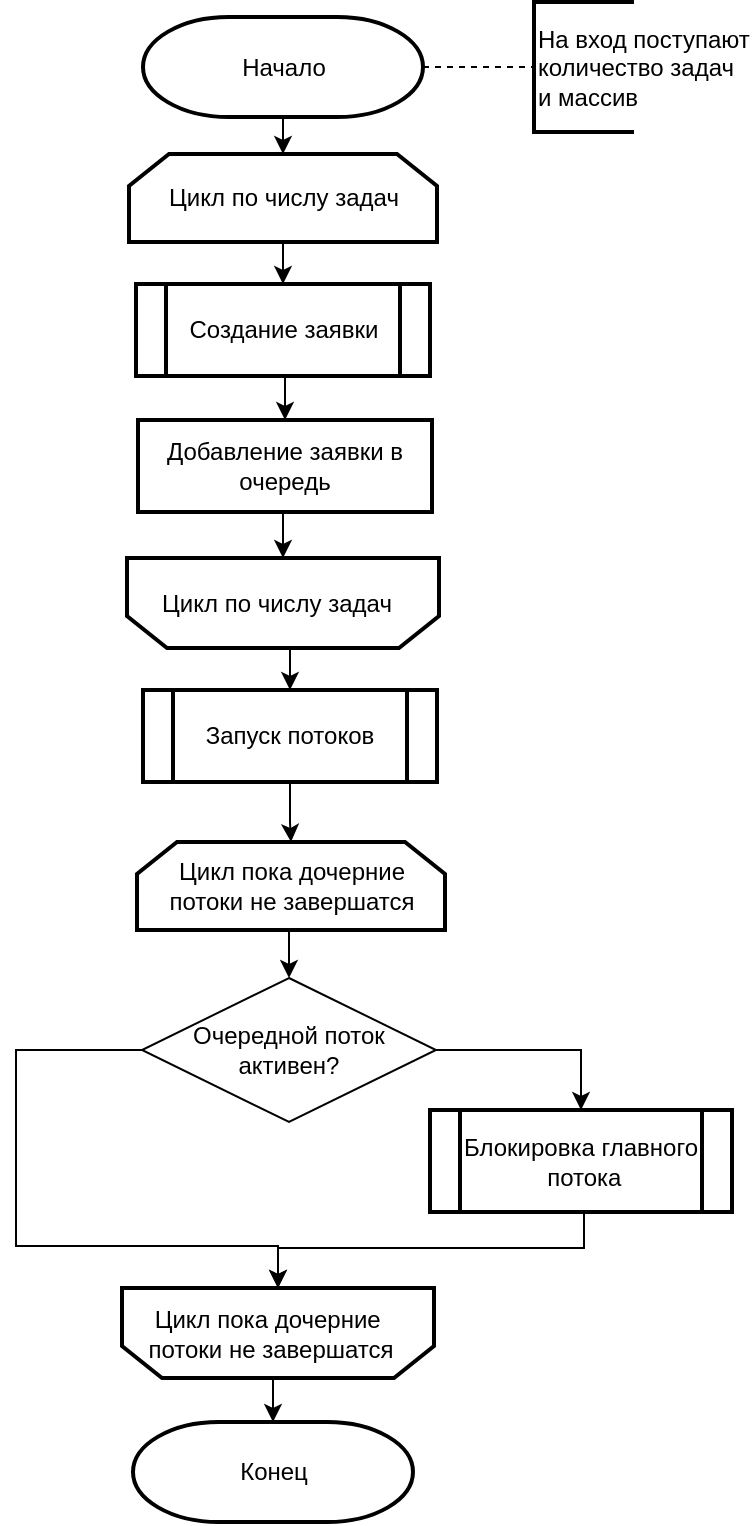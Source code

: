 <mxfile version="13.9.9" type="device" pages="3"><diagram id="C5RBs43oDa-KdzZeNtuy" name="главная"><mxGraphModel dx="425" dy="853" grid="0" gridSize="10" guides="1" tooltips="1" connect="1" arrows="1" fold="1" page="1" pageScale="1" pageWidth="827" pageHeight="1169" math="0" shadow="0"><root><mxCell id="WIyWlLk6GJQsqaUBKTNV-0"/><mxCell id="WIyWlLk6GJQsqaUBKTNV-1" parent="WIyWlLk6GJQsqaUBKTNV-0"/><mxCell id="YHtHfb07wIjklsEofm1g-16" style="edgeStyle=orthogonalEdgeStyle;rounded=0;orthogonalLoop=1;jettySize=auto;html=1;exitX=1;exitY=0.5;exitDx=0;exitDy=0;exitPerimeter=0;entryX=0;entryY=0.5;entryDx=0;entryDy=0;entryPerimeter=0;dashed=1;endArrow=none;endFill=0;" edge="1" parent="WIyWlLk6GJQsqaUBKTNV-1" source="cw5GKaNrx1taj8MvquGk-0" target="YHtHfb07wIjklsEofm1g-14"><mxGeometry relative="1" as="geometry"/></mxCell><mxCell id="YHtHfb07wIjklsEofm1g-20" style="edgeStyle=orthogonalEdgeStyle;rounded=0;orthogonalLoop=1;jettySize=auto;html=1;exitX=0.5;exitY=1;exitDx=0;exitDy=0;exitPerimeter=0;entryX=0.5;entryY=0;entryDx=0;entryDy=0;endArrow=classic;endFill=1;" edge="1" parent="WIyWlLk6GJQsqaUBKTNV-1" source="cw5GKaNrx1taj8MvquGk-0" target="YHtHfb07wIjklsEofm1g-10"><mxGeometry relative="1" as="geometry"/></mxCell><mxCell id="cw5GKaNrx1taj8MvquGk-0" value="Начало" style="strokeWidth=2;html=1;shape=mxgraph.flowchart.terminator;whiteSpace=wrap;" parent="WIyWlLk6GJQsqaUBKTNV-1" vertex="1"><mxGeometry x="109.5" y="43.5" width="140" height="50" as="geometry"/></mxCell><mxCell id="cw5GKaNrx1taj8MvquGk-16" value="Конец" style="strokeWidth=2;html=1;shape=mxgraph.flowchart.terminator;whiteSpace=wrap;" parent="WIyWlLk6GJQsqaUBKTNV-1" vertex="1"><mxGeometry x="104.5" y="746" width="140" height="50" as="geometry"/></mxCell><mxCell id="YHtHfb07wIjklsEofm1g-3" style="edgeStyle=orthogonalEdgeStyle;rounded=0;orthogonalLoop=1;jettySize=auto;html=1;exitX=0.5;exitY=1;exitDx=0;exitDy=0;entryX=0.5;entryY=0;entryDx=0;entryDy=0;" edge="1" parent="WIyWlLk6GJQsqaUBKTNV-1" source="cBLV1YGN-73bmG3e_xK2-6" target="YHtHfb07wIjklsEofm1g-0"><mxGeometry relative="1" as="geometry"/></mxCell><mxCell id="cBLV1YGN-73bmG3e_xK2-6" value="Цикл пока дочерние потоки не завершатся" style="shape=loopLimit;whiteSpace=wrap;html=1;strokeWidth=2;" parent="WIyWlLk6GJQsqaUBKTNV-1" vertex="1"><mxGeometry x="106.5" y="456" width="154" height="44" as="geometry"/></mxCell><mxCell id="cBLV1YGN-73bmG3e_xK2-8" value="" style="group" parent="WIyWlLk6GJQsqaUBKTNV-1" vertex="1" connectable="0"><mxGeometry x="99" y="679" width="156" height="45" as="geometry"/></mxCell><mxCell id="cBLV1YGN-73bmG3e_xK2-9" value="" style="shape=loopLimit;whiteSpace=wrap;html=1;strokeWidth=2;rotation=-180;" parent="cBLV1YGN-73bmG3e_xK2-8" vertex="1"><mxGeometry width="156" height="45" as="geometry"/></mxCell><mxCell id="cBLV1YGN-73bmG3e_xK2-10" value="Цикл пока дочерние&amp;nbsp;&lt;br&gt;потоки не завершатся" style="text;html=1;align=center;verticalAlign=middle;resizable=0;points=[];autosize=1;" parent="cBLV1YGN-73bmG3e_xK2-8" vertex="1"><mxGeometry x="7.999" y="6.5" width="133" height="32" as="geometry"/></mxCell><mxCell id="cBLV1YGN-73bmG3e_xK2-29" style="edgeStyle=orthogonalEdgeStyle;rounded=0;orthogonalLoop=1;jettySize=auto;html=1;exitX=0.5;exitY=0;exitDx=0;exitDy=0;entryX=0.5;entryY=0;entryDx=0;entryDy=0;entryPerimeter=0;" parent="WIyWlLk6GJQsqaUBKTNV-1" source="cBLV1YGN-73bmG3e_xK2-9" target="cw5GKaNrx1taj8MvquGk-16" edge="1"><mxGeometry relative="1" as="geometry"/></mxCell><mxCell id="YHtHfb07wIjklsEofm1g-4" style="edgeStyle=orthogonalEdgeStyle;rounded=0;orthogonalLoop=1;jettySize=auto;html=1;exitX=1;exitY=0.5;exitDx=0;exitDy=0;" edge="1" parent="WIyWlLk6GJQsqaUBKTNV-1" source="YHtHfb07wIjklsEofm1g-0" target="YHtHfb07wIjklsEofm1g-2"><mxGeometry relative="1" as="geometry"/></mxCell><mxCell id="YHtHfb07wIjklsEofm1g-5" style="edgeStyle=orthogonalEdgeStyle;rounded=0;orthogonalLoop=1;jettySize=auto;html=1;exitX=0;exitY=0.5;exitDx=0;exitDy=0;entryX=0.5;entryY=1;entryDx=0;entryDy=0;" edge="1" parent="WIyWlLk6GJQsqaUBKTNV-1" source="YHtHfb07wIjklsEofm1g-0" target="cBLV1YGN-73bmG3e_xK2-9"><mxGeometry relative="1" as="geometry"><Array as="points"><mxPoint x="46" y="560"/><mxPoint x="46" y="658"/><mxPoint x="177" y="658"/></Array></mxGeometry></mxCell><mxCell id="YHtHfb07wIjklsEofm1g-0" value="Очередной поток &lt;br&gt;активен?" style="rhombus;whiteSpace=wrap;html=1;" vertex="1" parent="WIyWlLk6GJQsqaUBKTNV-1"><mxGeometry x="109" y="524" width="147" height="72" as="geometry"/></mxCell><mxCell id="YHtHfb07wIjklsEofm1g-8" style="edgeStyle=orthogonalEdgeStyle;rounded=0;orthogonalLoop=1;jettySize=auto;html=1;exitX=0.5;exitY=1;exitDx=0;exitDy=0;entryX=0.5;entryY=1;entryDx=0;entryDy=0;" edge="1" parent="WIyWlLk6GJQsqaUBKTNV-1" source="YHtHfb07wIjklsEofm1g-2" target="cBLV1YGN-73bmG3e_xK2-9"><mxGeometry relative="1" as="geometry"><Array as="points"><mxPoint x="330" y="659"/><mxPoint x="177" y="659"/></Array></mxGeometry></mxCell><mxCell id="YHtHfb07wIjklsEofm1g-2" value="&lt;span&gt;Блокировка главного&lt;/span&gt;&lt;br&gt;&lt;span&gt;&amp;nbsp;потока&lt;/span&gt;" style="shape=process;whiteSpace=wrap;html=1;backgroundOutline=1;strokeWidth=2;" vertex="1" parent="WIyWlLk6GJQsqaUBKTNV-1"><mxGeometry x="253" y="590" width="151" height="51" as="geometry"/></mxCell><mxCell id="YHtHfb07wIjklsEofm1g-21" style="edgeStyle=orthogonalEdgeStyle;rounded=0;orthogonalLoop=1;jettySize=auto;html=1;exitX=0.5;exitY=1;exitDx=0;exitDy=0;entryX=0.5;entryY=0;entryDx=0;entryDy=0;endArrow=classic;endFill=1;" edge="1" parent="WIyWlLk6GJQsqaUBKTNV-1" source="YHtHfb07wIjklsEofm1g-10" target="YHtHfb07wIjklsEofm1g-17"><mxGeometry relative="1" as="geometry"/></mxCell><mxCell id="YHtHfb07wIjklsEofm1g-10" value="Цикл по числу задач" style="shape=loopLimit;whiteSpace=wrap;html=1;strokeWidth=2;" vertex="1" parent="WIyWlLk6GJQsqaUBKTNV-1"><mxGeometry x="102.5" y="112" width="154" height="44" as="geometry"/></mxCell><mxCell id="YHtHfb07wIjklsEofm1g-11" value="" style="group" vertex="1" connectable="0" parent="WIyWlLk6GJQsqaUBKTNV-1"><mxGeometry x="101.5" y="314" width="156" height="45" as="geometry"/></mxCell><mxCell id="YHtHfb07wIjklsEofm1g-12" value="" style="shape=loopLimit;whiteSpace=wrap;html=1;strokeWidth=2;rotation=-180;" vertex="1" parent="YHtHfb07wIjklsEofm1g-11"><mxGeometry width="156" height="45" as="geometry"/></mxCell><mxCell id="YHtHfb07wIjklsEofm1g-13" value="Цикл по числу задач" style="text;html=1;align=center;verticalAlign=middle;resizable=0;points=[];autosize=1;" vertex="1" parent="YHtHfb07wIjklsEofm1g-11"><mxGeometry x="11.999" y="13.5" width="125" height="18" as="geometry"/></mxCell><mxCell id="YHtHfb07wIjklsEofm1g-14" value="На вход поступают &lt;br&gt;количество задач &lt;br&gt;и массив" style="strokeWidth=2;html=1;shape=mxgraph.flowchart.annotation_1;align=left;pointerEvents=1;" vertex="1" parent="WIyWlLk6GJQsqaUBKTNV-1"><mxGeometry x="305" y="36" width="50" height="65" as="geometry"/></mxCell><mxCell id="YHtHfb07wIjklsEofm1g-15" style="edgeStyle=orthogonalEdgeStyle;rounded=0;orthogonalLoop=1;jettySize=auto;html=1;exitX=0.5;exitY=1;exitDx=0;exitDy=0;exitPerimeter=0;" edge="1" parent="WIyWlLk6GJQsqaUBKTNV-1" source="YHtHfb07wIjklsEofm1g-14" target="YHtHfb07wIjklsEofm1g-14"><mxGeometry relative="1" as="geometry"/></mxCell><mxCell id="YHtHfb07wIjklsEofm1g-22" style="edgeStyle=orthogonalEdgeStyle;rounded=0;orthogonalLoop=1;jettySize=auto;html=1;exitX=0.5;exitY=1;exitDx=0;exitDy=0;entryX=0.5;entryY=0;entryDx=0;entryDy=0;endArrow=classic;endFill=1;" edge="1" parent="WIyWlLk6GJQsqaUBKTNV-1" source="YHtHfb07wIjklsEofm1g-17" target="YHtHfb07wIjklsEofm1g-18"><mxGeometry relative="1" as="geometry"/></mxCell><mxCell id="YHtHfb07wIjklsEofm1g-17" value="Создание заявки" style="shape=process;whiteSpace=wrap;html=1;backgroundOutline=1;strokeWidth=2;" vertex="1" parent="WIyWlLk6GJQsqaUBKTNV-1"><mxGeometry x="106" y="177" width="147" height="46" as="geometry"/></mxCell><mxCell id="YHtHfb07wIjklsEofm1g-23" style="edgeStyle=orthogonalEdgeStyle;rounded=0;orthogonalLoop=1;jettySize=auto;html=1;exitX=0.5;exitY=1;exitDx=0;exitDy=0;entryX=0.5;entryY=1;entryDx=0;entryDy=0;endArrow=classic;endFill=1;" edge="1" parent="WIyWlLk6GJQsqaUBKTNV-1" source="YHtHfb07wIjklsEofm1g-18" target="YHtHfb07wIjklsEofm1g-12"><mxGeometry relative="1" as="geometry"/></mxCell><mxCell id="YHtHfb07wIjklsEofm1g-18" value="Добавление заявки в очередь" style="rounded=0;whiteSpace=wrap;html=1;strokeWidth=2;" vertex="1" parent="WIyWlLk6GJQsqaUBKTNV-1"><mxGeometry x="107" y="245" width="147" height="46" as="geometry"/></mxCell><mxCell id="YHtHfb07wIjklsEofm1g-25" style="edgeStyle=orthogonalEdgeStyle;rounded=0;orthogonalLoop=1;jettySize=auto;html=1;entryX=0.5;entryY=0;entryDx=0;entryDy=0;endArrow=classic;endFill=1;" edge="1" parent="WIyWlLk6GJQsqaUBKTNV-1" source="YHtHfb07wIjklsEofm1g-19" target="cBLV1YGN-73bmG3e_xK2-6"><mxGeometry relative="1" as="geometry"/></mxCell><mxCell id="YHtHfb07wIjklsEofm1g-19" value="Запуск потоков" style="shape=process;whiteSpace=wrap;html=1;backgroundOutline=1;strokeWidth=2;" vertex="1" parent="WIyWlLk6GJQsqaUBKTNV-1"><mxGeometry x="109.5" y="380" width="147" height="46" as="geometry"/></mxCell><mxCell id="YHtHfb07wIjklsEofm1g-24" style="edgeStyle=orthogonalEdgeStyle;rounded=0;orthogonalLoop=1;jettySize=auto;html=1;exitX=0.5;exitY=0;exitDx=0;exitDy=0;entryX=0.5;entryY=0;entryDx=0;entryDy=0;endArrow=classic;endFill=1;" edge="1" parent="WIyWlLk6GJQsqaUBKTNV-1" source="YHtHfb07wIjklsEofm1g-12" target="YHtHfb07wIjklsEofm1g-19"><mxGeometry relative="1" as="geometry"/></mxCell></root></mxGraphModel></diagram><diagram id="-XPnGisuqiai0gz0AD8v" name="Конвейер"><mxGraphModel dx="1352" dy="862" grid="0" gridSize="10" guides="1" tooltips="1" connect="1" arrows="1" fold="1" page="1" pageScale="1" pageWidth="827" pageHeight="1169" math="0" shadow="0"><root><mxCell id="KK9tZ6se-D7scyQlYLX3-0"/><mxCell id="KK9tZ6se-D7scyQlYLX3-1" parent="KK9tZ6se-D7scyQlYLX3-0"/><mxCell id="pqe4cNDJARL06nZ0ae3T-12" style="edgeStyle=orthogonalEdgeStyle;rounded=0;orthogonalLoop=1;jettySize=auto;html=1;exitX=0.5;exitY=1;exitDx=0;exitDy=0;exitPerimeter=0;endArrow=classic;endFill=1;" edge="1" parent="KK9tZ6se-D7scyQlYLX3-1" source="CfFYLVzqZo8EmJOAkye2-0" target="ti-8rku2onQmdz8mY0AI-0"><mxGeometry relative="1" as="geometry"/></mxCell><mxCell id="CfFYLVzqZo8EmJOAkye2-0" value="Начало" style="strokeWidth=2;html=1;shape=mxgraph.flowchart.terminator;whiteSpace=wrap;" parent="KK9tZ6se-D7scyQlYLX3-1" vertex="1"><mxGeometry x="236" y="134" width="140" height="50" as="geometry"/></mxCell><mxCell id="CfFYLVzqZo8EmJOAkye2-38" style="edgeStyle=orthogonalEdgeStyle;rounded=0;orthogonalLoop=1;jettySize=auto;html=1;exitX=0.5;exitY=1;exitDx=0;exitDy=0;entryX=0.5;entryY=0;entryDx=0;entryDy=0;" parent="KK9tZ6se-D7scyQlYLX3-1" source="CfFYLVzqZo8EmJOAkye2-1" target="CfFYLVzqZo8EmJOAkye2-4" edge="1"><mxGeometry relative="1" as="geometry"/></mxCell><mxCell id="CfFYLVzqZo8EmJOAkye2-1" value="Заблокировать первую очередь" style="shape=process;whiteSpace=wrap;html=1;backgroundOutline=1;strokeWidth=2;" parent="KK9tZ6se-D7scyQlYLX3-1" vertex="1"><mxGeometry x="227" y="277" width="156" height="57" as="geometry"/></mxCell><mxCell id="CfFYLVzqZo8EmJOAkye2-2" value="Конец" style="strokeWidth=2;html=1;shape=mxgraph.flowchart.terminator;whiteSpace=wrap;" parent="KK9tZ6se-D7scyQlYLX3-1" vertex="1"><mxGeometry x="325" y="3286" width="140" height="50" as="geometry"/></mxCell><mxCell id="CfFYLVzqZo8EmJOAkye2-3" value="А" style="ellipse;whiteSpace=wrap;html=1;aspect=fixed;" parent="KK9tZ6se-D7scyQlYLX3-1" vertex="1"><mxGeometry x="282.5" y="678.5" width="49" height="49" as="geometry"/></mxCell><mxCell id="CfFYLVzqZo8EmJOAkye2-39" style="edgeStyle=orthogonalEdgeStyle;rounded=0;orthogonalLoop=1;jettySize=auto;html=1;exitX=0.5;exitY=1;exitDx=0;exitDy=0;entryX=0.5;entryY=0;entryDx=0;entryDy=0;" parent="KK9tZ6se-D7scyQlYLX3-1" source="CfFYLVzqZo8EmJOAkye2-4" target="CfFYLVzqZo8EmJOAkye2-5" edge="1"><mxGeometry relative="1" as="geometry"/></mxCell><mxCell id="CfFYLVzqZo8EmJOAkye2-4" value="Получить элемент из первой очереди" style="shape=process;whiteSpace=wrap;html=1;backgroundOutline=1;strokeWidth=2;" parent="KK9tZ6se-D7scyQlYLX3-1" vertex="1"><mxGeometry x="227" y="356.5" width="156" height="57" as="geometry"/></mxCell><mxCell id="CfFYLVzqZo8EmJOAkye2-40" style="edgeStyle=orthogonalEdgeStyle;rounded=0;orthogonalLoop=1;jettySize=auto;html=1;exitX=0.5;exitY=1;exitDx=0;exitDy=0;entryX=0.5;entryY=0;entryDx=0;entryDy=0;" parent="KK9tZ6se-D7scyQlYLX3-1" source="CfFYLVzqZo8EmJOAkye2-5" target="CfFYLVzqZo8EmJOAkye2-6" edge="1"><mxGeometry relative="1" as="geometry"/></mxCell><mxCell id="CfFYLVzqZo8EmJOAkye2-5" value="Разблокировать первую очередь" style="shape=process;whiteSpace=wrap;html=1;backgroundOutline=1;strokeWidth=2;" parent="KK9tZ6se-D7scyQlYLX3-1" vertex="1"><mxGeometry x="227" y="438.5" width="156" height="57" as="geometry"/></mxCell><mxCell id="CfFYLVzqZo8EmJOAkye2-41" style="edgeStyle=orthogonalEdgeStyle;rounded=0;orthogonalLoop=1;jettySize=auto;html=1;exitX=0.5;exitY=1;exitDx=0;exitDy=0;entryX=0.5;entryY=0;entryDx=0;entryDy=0;" parent="KK9tZ6se-D7scyQlYLX3-1" source="CfFYLVzqZo8EmJOAkye2-6" target="CfFYLVzqZo8EmJOAkye2-7" edge="1"><mxGeometry relative="1" as="geometry"/></mxCell><mxCell id="CfFYLVzqZo8EmJOAkye2-6" value="Заблокировать первый обработчик" style="shape=process;whiteSpace=wrap;html=1;backgroundOutline=1;strokeWidth=2;" parent="KK9tZ6se-D7scyQlYLX3-1" vertex="1"><mxGeometry x="227" y="518.5" width="156" height="57" as="geometry"/></mxCell><mxCell id="pqe4cNDJARL06nZ0ae3T-10" style="edgeStyle=orthogonalEdgeStyle;rounded=0;orthogonalLoop=1;jettySize=auto;html=1;exitX=0.5;exitY=1;exitDx=0;exitDy=0;entryX=0.5;entryY=0;entryDx=0;entryDy=0;endArrow=classic;endFill=1;" edge="1" parent="KK9tZ6se-D7scyQlYLX3-1" source="CfFYLVzqZo8EmJOAkye2-7" target="CfFYLVzqZo8EmJOAkye2-3"><mxGeometry relative="1" as="geometry"/></mxCell><mxCell id="CfFYLVzqZo8EmJOAkye2-7" value="Выполнить алгоритм первого обработчика&lt;br&gt;(найти среднее значение массива)" style="shape=process;whiteSpace=wrap;html=1;backgroundOutline=1;strokeWidth=2;" parent="KK9tZ6se-D7scyQlYLX3-1" vertex="1"><mxGeometry x="227" y="597.5" width="156" height="57" as="geometry"/></mxCell><mxCell id="pqe4cNDJARL06nZ0ae3T-14" style="edgeStyle=orthogonalEdgeStyle;rounded=0;orthogonalLoop=1;jettySize=auto;html=1;exitX=0.5;exitY=1;exitDx=0;exitDy=0;entryX=0.5;entryY=0;entryDx=0;entryDy=0;endArrow=classic;endFill=1;" edge="1" parent="KK9tZ6se-D7scyQlYLX3-1" source="CfFYLVzqZo8EmJOAkye2-8" target="CfFYLVzqZo8EmJOAkye2-10"><mxGeometry relative="1" as="geometry"/></mxCell><mxCell id="CfFYLVzqZo8EmJOAkye2-8" value="Разблокировать первый обработчик" style="shape=process;whiteSpace=wrap;html=1;backgroundOutline=1;strokeWidth=2;" parent="KK9tZ6se-D7scyQlYLX3-1" vertex="1"><mxGeometry x="435" y="213" width="156" height="57" as="geometry"/></mxCell><mxCell id="pqe4cNDJARL06nZ0ae3T-11" style="edgeStyle=orthogonalEdgeStyle;rounded=0;orthogonalLoop=1;jettySize=auto;html=1;exitX=0.5;exitY=1;exitDx=0;exitDy=0;entryX=0.5;entryY=0;entryDx=0;entryDy=0;endArrow=classic;endFill=1;" edge="1" parent="KK9tZ6se-D7scyQlYLX3-1" source="CfFYLVzqZo8EmJOAkye2-9" target="CfFYLVzqZo8EmJOAkye2-8"><mxGeometry relative="1" as="geometry"/></mxCell><mxCell id="CfFYLVzqZo8EmJOAkye2-9" value="А" style="ellipse;whiteSpace=wrap;html=1;aspect=fixed;" parent="KK9tZ6se-D7scyQlYLX3-1" vertex="1"><mxGeometry x="485" y="140" width="50" height="50" as="geometry"/></mxCell><mxCell id="CfFYLVzqZo8EmJOAkye2-45" style="edgeStyle=orthogonalEdgeStyle;rounded=0;orthogonalLoop=1;jettySize=auto;html=1;exitX=0.5;exitY=1;exitDx=0;exitDy=0;entryX=0.5;entryY=0;entryDx=0;entryDy=0;" parent="KK9tZ6se-D7scyQlYLX3-1" source="CfFYLVzqZo8EmJOAkye2-10" target="CfFYLVzqZo8EmJOAkye2-11" edge="1"><mxGeometry relative="1" as="geometry"/></mxCell><mxCell id="CfFYLVzqZo8EmJOAkye2-10" value="Заблокировать вторую очередь" style="shape=process;whiteSpace=wrap;html=1;backgroundOutline=1;strokeWidth=2;" parent="KK9tZ6se-D7scyQlYLX3-1" vertex="1"><mxGeometry x="434.5" y="306" width="156" height="57" as="geometry"/></mxCell><mxCell id="CfFYLVzqZo8EmJOAkye2-46" style="edgeStyle=orthogonalEdgeStyle;rounded=0;orthogonalLoop=1;jettySize=auto;html=1;exitX=0.5;exitY=1;exitDx=0;exitDy=0;entryX=0.5;entryY=0;entryDx=0;entryDy=0;" parent="KK9tZ6se-D7scyQlYLX3-1" source="CfFYLVzqZo8EmJOAkye2-11" target="CfFYLVzqZo8EmJOAkye2-12" edge="1"><mxGeometry relative="1" as="geometry"/></mxCell><mxCell id="CfFYLVzqZo8EmJOAkye2-11" value="Положить элемент во вторую очередь" style="shape=process;whiteSpace=wrap;html=1;backgroundOutline=1;strokeWidth=2;" parent="KK9tZ6se-D7scyQlYLX3-1" vertex="1"><mxGeometry x="434.5" y="388" width="156" height="57" as="geometry"/></mxCell><mxCell id="pqe4cNDJARL06nZ0ae3T-15" style="edgeStyle=orthogonalEdgeStyle;rounded=0;orthogonalLoop=1;jettySize=auto;html=1;exitX=0.5;exitY=1;exitDx=0;exitDy=0;entryX=0.5;entryY=1;entryDx=0;entryDy=0;endArrow=classic;endFill=1;" edge="1" parent="KK9tZ6se-D7scyQlYLX3-1" source="CfFYLVzqZo8EmJOAkye2-12" target="pqe4cNDJARL06nZ0ae3T-1"><mxGeometry relative="1" as="geometry"/></mxCell><mxCell id="CfFYLVzqZo8EmJOAkye2-12" value="Разблокировать вторую очередь" style="shape=process;whiteSpace=wrap;html=1;backgroundOutline=1;strokeWidth=2;" parent="KK9tZ6se-D7scyQlYLX3-1" vertex="1"><mxGeometry x="434.5" y="470" width="156" height="57" as="geometry"/></mxCell><mxCell id="2c0KoTQBZv7J-Qr7a71T-7" style="edgeStyle=orthogonalEdgeStyle;rounded=0;orthogonalLoop=1;jettySize=auto;html=1;exitX=0.5;exitY=1;exitDx=0;exitDy=0;entryX=0.5;entryY=0;entryDx=0;entryDy=0;endArrow=classic;endFill=1;" edge="1" parent="KK9tZ6se-D7scyQlYLX3-1" source="CfFYLVzqZo8EmJOAkye2-13" target="pqe4cNDJARL06nZ0ae3T-42"><mxGeometry relative="1" as="geometry"/></mxCell><mxCell id="CfFYLVzqZo8EmJOAkye2-13" value="Заблокировать второй обработчик" style="shape=process;whiteSpace=wrap;html=1;backgroundOutline=1;strokeWidth=2;" parent="KK9tZ6se-D7scyQlYLX3-1" vertex="1"><mxGeometry x="267" y="1732" width="156" height="57" as="geometry"/></mxCell><mxCell id="CfFYLVzqZo8EmJOAkye2-54" style="edgeStyle=orthogonalEdgeStyle;rounded=0;orthogonalLoop=1;jettySize=auto;html=1;exitX=0.5;exitY=1;exitDx=0;exitDy=0;entryX=0.5;entryY=0;entryDx=0;entryDy=0;" parent="KK9tZ6se-D7scyQlYLX3-1" source="CfFYLVzqZo8EmJOAkye2-16" target="CfFYLVzqZo8EmJOAkye2-20" edge="1"><mxGeometry relative="1" as="geometry"/></mxCell><mxCell id="CfFYLVzqZo8EmJOAkye2-16" value="Разблокировать второй обработчик" style="shape=process;whiteSpace=wrap;html=1;backgroundOutline=1;strokeWidth=2;" parent="KK9tZ6se-D7scyQlYLX3-1" vertex="1"><mxGeometry x="60" y="1621" width="156" height="57" as="geometry"/></mxCell><mxCell id="2c0KoTQBZv7J-Qr7a71T-2" style="edgeStyle=orthogonalEdgeStyle;rounded=0;orthogonalLoop=1;jettySize=auto;html=1;exitX=0.5;exitY=1;exitDx=0;exitDy=0;entryX=0.5;entryY=0;entryDx=0;entryDy=0;endArrow=classic;endFill=1;" edge="1" parent="KK9tZ6se-D7scyQlYLX3-1" source="CfFYLVzqZo8EmJOAkye2-17" target="2c0KoTQBZv7J-Qr7a71T-0"><mxGeometry relative="1" as="geometry"/></mxCell><mxCell id="CfFYLVzqZo8EmJOAkye2-17" value="Заблокировать вторую очередь" style="shape=process;whiteSpace=wrap;html=1;backgroundOutline=1;strokeWidth=2;" parent="KK9tZ6se-D7scyQlYLX3-1" vertex="1"><mxGeometry x="416" y="1403" width="156" height="57" as="geometry"/></mxCell><mxCell id="2c0KoTQBZv7J-Qr7a71T-5" style="edgeStyle=orthogonalEdgeStyle;rounded=0;orthogonalLoop=1;jettySize=auto;html=1;exitX=0.5;exitY=1;exitDx=0;exitDy=0;entryX=0.5;entryY=0;entryDx=0;entryDy=0;endArrow=classic;endFill=1;" edge="1" parent="KK9tZ6se-D7scyQlYLX3-1" source="CfFYLVzqZo8EmJOAkye2-18" target="CfFYLVzqZo8EmJOAkye2-19"><mxGeometry relative="1" as="geometry"/></mxCell><mxCell id="CfFYLVzqZo8EmJOAkye2-18" value="Получить элемент из второй очереди" style="shape=process;whiteSpace=wrap;html=1;backgroundOutline=1;strokeWidth=2;" parent="KK9tZ6se-D7scyQlYLX3-1" vertex="1"><mxGeometry x="266" y="1561" width="156" height="57" as="geometry"/></mxCell><mxCell id="2c0KoTQBZv7J-Qr7a71T-6" style="edgeStyle=orthogonalEdgeStyle;rounded=0;orthogonalLoop=1;jettySize=auto;html=1;exitX=0.5;exitY=1;exitDx=0;exitDy=0;entryX=0.5;entryY=0;entryDx=0;entryDy=0;endArrow=classic;endFill=1;" edge="1" parent="KK9tZ6se-D7scyQlYLX3-1" source="CfFYLVzqZo8EmJOAkye2-19" target="CfFYLVzqZo8EmJOAkye2-13"><mxGeometry relative="1" as="geometry"/></mxCell><mxCell id="CfFYLVzqZo8EmJOAkye2-19" value="Разблокировать вторую очередь" style="shape=process;whiteSpace=wrap;html=1;backgroundOutline=1;strokeWidth=2;" parent="KK9tZ6se-D7scyQlYLX3-1" vertex="1"><mxGeometry x="267" y="1646" width="156" height="57" as="geometry"/></mxCell><mxCell id="2c0KoTQBZv7J-Qr7a71T-9" style="edgeStyle=orthogonalEdgeStyle;rounded=0;orthogonalLoop=1;jettySize=auto;html=1;exitX=0.5;exitY=1;exitDx=0;exitDy=0;entryX=0.5;entryY=0;entryDx=0;entryDy=0;endArrow=classic;endFill=1;" edge="1" parent="KK9tZ6se-D7scyQlYLX3-1" source="CfFYLVzqZo8EmJOAkye2-20" target="CfFYLVzqZo8EmJOAkye2-21"><mxGeometry relative="1" as="geometry"/></mxCell><mxCell id="CfFYLVzqZo8EmJOAkye2-20" value="Заблокировать третью очередь" style="shape=process;whiteSpace=wrap;html=1;backgroundOutline=1;strokeWidth=2;" parent="KK9tZ6se-D7scyQlYLX3-1" vertex="1"><mxGeometry x="62" y="1707" width="156" height="57" as="geometry"/></mxCell><mxCell id="2c0KoTQBZv7J-Qr7a71T-10" style="edgeStyle=orthogonalEdgeStyle;rounded=0;orthogonalLoop=1;jettySize=auto;html=1;exitX=0.5;exitY=1;exitDx=0;exitDy=0;endArrow=classic;endFill=1;" edge="1" parent="KK9tZ6se-D7scyQlYLX3-1" source="CfFYLVzqZo8EmJOAkye2-21" target="CfFYLVzqZo8EmJOAkye2-22"><mxGeometry relative="1" as="geometry"/></mxCell><mxCell id="CfFYLVzqZo8EmJOAkye2-21" value="Положить элемент в третью очередь" style="shape=process;whiteSpace=wrap;html=1;backgroundOutline=1;strokeWidth=2;" parent="KK9tZ6se-D7scyQlYLX3-1" vertex="1"><mxGeometry x="62" y="1789" width="156" height="57" as="geometry"/></mxCell><mxCell id="2c0KoTQBZv7J-Qr7a71T-11" style="edgeStyle=orthogonalEdgeStyle;rounded=0;orthogonalLoop=1;jettySize=auto;html=1;exitX=0.5;exitY=1;exitDx=0;exitDy=0;entryX=0.5;entryY=1;entryDx=0;entryDy=0;endArrow=classic;endFill=1;" edge="1" parent="KK9tZ6se-D7scyQlYLX3-1" source="CfFYLVzqZo8EmJOAkye2-22" target="pqe4cNDJARL06nZ0ae3T-31"><mxGeometry relative="1" as="geometry"/></mxCell><mxCell id="CfFYLVzqZo8EmJOAkye2-22" value="Разблокировать третью очередь" style="shape=process;whiteSpace=wrap;html=1;backgroundOutline=1;strokeWidth=2;" parent="KK9tZ6se-D7scyQlYLX3-1" vertex="1"><mxGeometry x="61" y="1876" width="156" height="57" as="geometry"/></mxCell><mxCell id="pqe4cNDJARL06nZ0ae3T-58" style="edgeStyle=orthogonalEdgeStyle;rounded=0;orthogonalLoop=1;jettySize=auto;html=1;exitX=0.5;exitY=1;exitDx=0;exitDy=0;entryX=0.5;entryY=0;entryDx=0;entryDy=0;endArrow=classic;endFill=1;" edge="1" parent="KK9tZ6se-D7scyQlYLX3-1" source="CfFYLVzqZo8EmJOAkye2-23" target="CfFYLVzqZo8EmJOAkye2-29"><mxGeometry relative="1" as="geometry"/></mxCell><mxCell id="CfFYLVzqZo8EmJOAkye2-23" value="Заблокировать третий обработчик" style="shape=process;whiteSpace=wrap;html=1;backgroundOutline=1;strokeWidth=2;" parent="KK9tZ6se-D7scyQlYLX3-1" vertex="1"><mxGeometry x="152" y="2878" width="156" height="57" as="geometry"/></mxCell><mxCell id="pqe4cNDJARL06nZ0ae3T-51" style="edgeStyle=orthogonalEdgeStyle;rounded=0;orthogonalLoop=1;jettySize=auto;html=1;exitX=0.5;exitY=1;exitDx=0;exitDy=0;entryX=0.5;entryY=0;entryDx=0;entryDy=0;endArrow=classic;endFill=1;" edge="1" parent="KK9tZ6se-D7scyQlYLX3-1" source="CfFYLVzqZo8EmJOAkye2-26" target="pqe4cNDJARL06nZ0ae3T-47"><mxGeometry relative="1" as="geometry"/></mxCell><mxCell id="CfFYLVzqZo8EmJOAkye2-26" value="Заблокировать третью очередь" style="shape=process;whiteSpace=wrap;html=1;backgroundOutline=1;strokeWidth=2;" parent="KK9tZ6se-D7scyQlYLX3-1" vertex="1"><mxGeometry x="306" y="2582" width="156" height="57" as="geometry"/></mxCell><mxCell id="pqe4cNDJARL06nZ0ae3T-56" style="edgeStyle=orthogonalEdgeStyle;rounded=0;orthogonalLoop=1;jettySize=auto;html=1;exitX=0.5;exitY=1;exitDx=0;exitDy=0;entryX=0.5;entryY=0;entryDx=0;entryDy=0;endArrow=classic;endFill=1;" edge="1" parent="KK9tZ6se-D7scyQlYLX3-1" source="CfFYLVzqZo8EmJOAkye2-27" target="CfFYLVzqZo8EmJOAkye2-28"><mxGeometry relative="1" as="geometry"/></mxCell><mxCell id="CfFYLVzqZo8EmJOAkye2-27" value="Получить элемент из третьей очереди" style="shape=process;whiteSpace=wrap;html=1;backgroundOutline=1;strokeWidth=2;" parent="KK9tZ6se-D7scyQlYLX3-1" vertex="1"><mxGeometry x="150" y="2723" width="156" height="57" as="geometry"/></mxCell><mxCell id="pqe4cNDJARL06nZ0ae3T-57" style="edgeStyle=orthogonalEdgeStyle;rounded=0;orthogonalLoop=1;jettySize=auto;html=1;exitX=0.5;exitY=1;exitDx=0;exitDy=0;entryX=0.5;entryY=0;entryDx=0;entryDy=0;endArrow=classic;endFill=1;" edge="1" parent="KK9tZ6se-D7scyQlYLX3-1" source="CfFYLVzqZo8EmJOAkye2-28" target="CfFYLVzqZo8EmJOAkye2-23"><mxGeometry relative="1" as="geometry"/></mxCell><mxCell id="CfFYLVzqZo8EmJOAkye2-28" value="Разблокировать третью очередь" style="shape=process;whiteSpace=wrap;html=1;backgroundOutline=1;strokeWidth=2;" parent="KK9tZ6se-D7scyQlYLX3-1" vertex="1"><mxGeometry x="150" y="2801" width="156" height="57" as="geometry"/></mxCell><mxCell id="pqe4cNDJARL06nZ0ae3T-59" style="edgeStyle=orthogonalEdgeStyle;rounded=0;orthogonalLoop=1;jettySize=auto;html=1;exitX=0.5;exitY=1;exitDx=0;exitDy=0;entryX=0.5;entryY=0;entryDx=0;entryDy=0;endArrow=classic;endFill=1;" edge="1" parent="KK9tZ6se-D7scyQlYLX3-1" source="CfFYLVzqZo8EmJOAkye2-29" target="CfFYLVzqZo8EmJOAkye2-31"><mxGeometry relative="1" as="geometry"/></mxCell><mxCell id="CfFYLVzqZo8EmJOAkye2-29" value="Выполнить алгоритм третьего обработчика (определить простоту числа)" style="shape=process;whiteSpace=wrap;html=1;backgroundOutline=1;strokeWidth=2;" parent="KK9tZ6se-D7scyQlYLX3-1" vertex="1"><mxGeometry x="155" y="2952" width="156" height="57" as="geometry"/></mxCell><mxCell id="pqe4cNDJARL06nZ0ae3T-65" style="edgeStyle=orthogonalEdgeStyle;rounded=0;orthogonalLoop=1;jettySize=auto;html=1;exitX=0.5;exitY=1;exitDx=0;exitDy=0;entryX=0.5;entryY=0;entryDx=0;entryDy=0;endArrow=classic;endFill=1;" edge="1" parent="KK9tZ6se-D7scyQlYLX3-1" source="CfFYLVzqZo8EmJOAkye2-31" target="pqe4cNDJARL06nZ0ae3T-63"><mxGeometry relative="1" as="geometry"/></mxCell><mxCell id="CfFYLVzqZo8EmJOAkye2-31" value="Разблокировать третий обработчик" style="shape=process;whiteSpace=wrap;html=1;backgroundOutline=1;strokeWidth=2;" parent="KK9tZ6se-D7scyQlYLX3-1" vertex="1"><mxGeometry x="155" y="3030" width="156" height="57" as="geometry"/></mxCell><mxCell id="pqe4cNDJARL06nZ0ae3T-13" style="edgeStyle=orthogonalEdgeStyle;rounded=0;orthogonalLoop=1;jettySize=auto;html=1;exitX=0.5;exitY=1;exitDx=0;exitDy=0;endArrow=classic;endFill=1;" edge="1" parent="KK9tZ6se-D7scyQlYLX3-1" source="ti-8rku2onQmdz8mY0AI-0" target="CfFYLVzqZo8EmJOAkye2-1"><mxGeometry relative="1" as="geometry"/></mxCell><mxCell id="ti-8rku2onQmdz8mY0AI-0" value="Цикл по числу задач" style="shape=loopLimit;whiteSpace=wrap;html=1;strokeWidth=2;" vertex="1" parent="KK9tZ6se-D7scyQlYLX3-1"><mxGeometry x="229" y="208" width="154" height="44" as="geometry"/></mxCell><mxCell id="pqe4cNDJARL06nZ0ae3T-0" value="" style="group" vertex="1" connectable="0" parent="KK9tZ6se-D7scyQlYLX3-1"><mxGeometry x="434.5" y="559.5" width="156" height="45" as="geometry"/></mxCell><mxCell id="pqe4cNDJARL06nZ0ae3T-1" value="" style="shape=loopLimit;whiteSpace=wrap;html=1;strokeWidth=2;rotation=-180;" vertex="1" parent="pqe4cNDJARL06nZ0ae3T-0"><mxGeometry width="156" height="45" as="geometry"/></mxCell><mxCell id="pqe4cNDJARL06nZ0ae3T-2" value="Цикл по числу задач" style="text;html=1;align=center;verticalAlign=middle;resizable=0;points=[];autosize=1;" vertex="1" parent="pqe4cNDJARL06nZ0ae3T-0"><mxGeometry x="11.999" y="13.5" width="125" height="18" as="geometry"/></mxCell><mxCell id="pqe4cNDJARL06nZ0ae3T-9" value="Конец" style="strokeWidth=2;html=1;shape=mxgraph.flowchart.terminator;whiteSpace=wrap;" vertex="1" parent="KK9tZ6se-D7scyQlYLX3-1"><mxGeometry x="439.5" y="632.5" width="140" height="50" as="geometry"/></mxCell><mxCell id="pqe4cNDJARL06nZ0ae3T-16" style="edgeStyle=orthogonalEdgeStyle;rounded=0;orthogonalLoop=1;jettySize=auto;html=1;exitX=0.5;exitY=0;exitDx=0;exitDy=0;entryX=0.5;entryY=0;entryDx=0;entryDy=0;entryPerimeter=0;endArrow=classic;endFill=1;" edge="1" parent="KK9tZ6se-D7scyQlYLX3-1" source="pqe4cNDJARL06nZ0ae3T-1" target="pqe4cNDJARL06nZ0ae3T-9"><mxGeometry relative="1" as="geometry"/></mxCell><mxCell id="pqe4cNDJARL06nZ0ae3T-17" style="edgeStyle=orthogonalEdgeStyle;rounded=0;orthogonalLoop=1;jettySize=auto;html=1;exitX=0.5;exitY=1;exitDx=0;exitDy=0;exitPerimeter=0;endArrow=classic;endFill=1;" edge="1" parent="KK9tZ6se-D7scyQlYLX3-1" source="pqe4cNDJARL06nZ0ae3T-18" target="pqe4cNDJARL06nZ0ae3T-19"><mxGeometry relative="1" as="geometry"/></mxCell><mxCell id="pqe4cNDJARL06nZ0ae3T-18" value="Начало" style="strokeWidth=2;html=1;shape=mxgraph.flowchart.terminator;whiteSpace=wrap;" vertex="1" parent="KK9tZ6se-D7scyQlYLX3-1"><mxGeometry x="423" y="1264" width="140" height="50" as="geometry"/></mxCell><mxCell id="pqe4cNDJARL06nZ0ae3T-21" style="edgeStyle=orthogonalEdgeStyle;rounded=0;orthogonalLoop=1;jettySize=auto;html=1;exitX=0.5;exitY=1;exitDx=0;exitDy=0;entryX=0.5;entryY=0;entryDx=0;entryDy=0;endArrow=classic;endFill=1;" edge="1" parent="KK9tZ6se-D7scyQlYLX3-1" source="pqe4cNDJARL06nZ0ae3T-19" target="CfFYLVzqZo8EmJOAkye2-17"><mxGeometry relative="1" as="geometry"/></mxCell><mxCell id="pqe4cNDJARL06nZ0ae3T-19" value="Цикл по числу задач" style="shape=loopLimit;whiteSpace=wrap;html=1;strokeWidth=2;" vertex="1" parent="KK9tZ6se-D7scyQlYLX3-1"><mxGeometry x="416" y="1338" width="154" height="44" as="geometry"/></mxCell><mxCell id="pqe4cNDJARL06nZ0ae3T-20" value="Конец" style="strokeWidth=2;html=1;shape=mxgraph.flowchart.terminator;whiteSpace=wrap;" vertex="1" parent="KK9tZ6se-D7scyQlYLX3-1"><mxGeometry x="429" y="2060" width="140" height="50" as="geometry"/></mxCell><mxCell id="pqe4cNDJARL06nZ0ae3T-39" style="edgeStyle=orthogonalEdgeStyle;rounded=0;orthogonalLoop=1;jettySize=auto;html=1;exitX=0.5;exitY=1;exitDx=0;exitDy=0;exitPerimeter=0;entryX=0.5;entryY=0;entryDx=0;entryDy=0;endArrow=classic;endFill=1;" edge="1" parent="KK9tZ6se-D7scyQlYLX3-1" source="pqe4cNDJARL06nZ0ae3T-28" target="pqe4cNDJARL06nZ0ae3T-29"><mxGeometry relative="1" as="geometry"/></mxCell><mxCell id="pqe4cNDJARL06nZ0ae3T-28" value="Начало" style="strokeWidth=2;html=1;shape=mxgraph.flowchart.terminator;whiteSpace=wrap;" vertex="1" parent="KK9tZ6se-D7scyQlYLX3-1"><mxGeometry x="313" y="2442" width="140" height="50" as="geometry"/></mxCell><mxCell id="pqe4cNDJARL06nZ0ae3T-50" style="edgeStyle=orthogonalEdgeStyle;rounded=0;orthogonalLoop=1;jettySize=auto;html=1;exitX=0.5;exitY=1;exitDx=0;exitDy=0;entryX=0.5;entryY=0;entryDx=0;entryDy=0;endArrow=classic;endFill=1;" edge="1" parent="KK9tZ6se-D7scyQlYLX3-1" source="pqe4cNDJARL06nZ0ae3T-29" target="CfFYLVzqZo8EmJOAkye2-26"><mxGeometry relative="1" as="geometry"/></mxCell><mxCell id="pqe4cNDJARL06nZ0ae3T-29" value="Цикл по числу задач" style="shape=loopLimit;whiteSpace=wrap;html=1;strokeWidth=2;" vertex="1" parent="KK9tZ6se-D7scyQlYLX3-1"><mxGeometry x="306" y="2516" width="154" height="44" as="geometry"/></mxCell><mxCell id="pqe4cNDJARL06nZ0ae3T-30" value="" style="group" vertex="1" connectable="0" parent="KK9tZ6se-D7scyQlYLX3-1"><mxGeometry x="421" y="1993" width="156" height="45" as="geometry"/></mxCell><mxCell id="pqe4cNDJARL06nZ0ae3T-31" value="" style="shape=loopLimit;whiteSpace=wrap;html=1;strokeWidth=2;rotation=-180;" vertex="1" parent="pqe4cNDJARL06nZ0ae3T-30"><mxGeometry width="156" height="45" as="geometry"/></mxCell><mxCell id="pqe4cNDJARL06nZ0ae3T-32" value="Цикл по числу задач" style="text;html=1;align=center;verticalAlign=middle;resizable=0;points=[];autosize=1;" vertex="1" parent="pqe4cNDJARL06nZ0ae3T-30"><mxGeometry x="11.999" y="13.5" width="125" height="18" as="geometry"/></mxCell><mxCell id="pqe4cNDJARL06nZ0ae3T-33" value="" style="group" vertex="1" connectable="0" parent="KK9tZ6se-D7scyQlYLX3-1"><mxGeometry x="317" y="3219" width="156" height="45" as="geometry"/></mxCell><mxCell id="pqe4cNDJARL06nZ0ae3T-34" value="" style="shape=loopLimit;whiteSpace=wrap;html=1;strokeWidth=2;rotation=-180;" vertex="1" parent="pqe4cNDJARL06nZ0ae3T-33"><mxGeometry width="156" height="45" as="geometry"/></mxCell><mxCell id="pqe4cNDJARL06nZ0ae3T-35" value="Цикл по числу задач" style="text;html=1;align=center;verticalAlign=middle;resizable=0;points=[];autosize=1;" vertex="1" parent="pqe4cNDJARL06nZ0ae3T-33"><mxGeometry x="11.999" y="13.5" width="125" height="18" as="geometry"/></mxCell><mxCell id="pqe4cNDJARL06nZ0ae3T-37" style="edgeStyle=orthogonalEdgeStyle;rounded=0;orthogonalLoop=1;jettySize=auto;html=1;exitX=0.5;exitY=0;exitDx=0;exitDy=0;entryX=0.5;entryY=0;entryDx=0;entryDy=0;entryPerimeter=0;endArrow=classic;endFill=1;" edge="1" parent="KK9tZ6se-D7scyQlYLX3-1" source="pqe4cNDJARL06nZ0ae3T-34" target="CfFYLVzqZo8EmJOAkye2-2"><mxGeometry relative="1" as="geometry"/></mxCell><mxCell id="2c0KoTQBZv7J-Qr7a71T-8" style="edgeStyle=orthogonalEdgeStyle;rounded=0;orthogonalLoop=1;jettySize=auto;html=1;exitX=0.5;exitY=1;exitDx=0;exitDy=0;entryX=0.5;entryY=0;entryDx=0;entryDy=0;endArrow=classic;endFill=1;" edge="1" parent="KK9tZ6se-D7scyQlYLX3-1" source="pqe4cNDJARL06nZ0ae3T-42" target="CfFYLVzqZo8EmJOAkye2-16"><mxGeometry relative="1" as="geometry"/></mxCell><mxCell id="pqe4cNDJARL06nZ0ae3T-42" value="Выполнить алгоритм второго обработчика (найти кол-во элементов больше среднего)" style="shape=process;whiteSpace=wrap;html=1;backgroundOutline=1;strokeWidth=2;" vertex="1" parent="KK9tZ6se-D7scyQlYLX3-1"><mxGeometry x="267" y="1818" width="156" height="72" as="geometry"/></mxCell><mxCell id="pqe4cNDJARL06nZ0ae3T-54" style="edgeStyle=orthogonalEdgeStyle;rounded=0;orthogonalLoop=1;jettySize=auto;html=1;exitX=0;exitY=0.5;exitDx=0;exitDy=0;entryX=0.5;entryY=0;entryDx=0;entryDy=0;endArrow=classic;endFill=1;" edge="1" parent="KK9tZ6se-D7scyQlYLX3-1" source="pqe4cNDJARL06nZ0ae3T-47" target="CfFYLVzqZo8EmJOAkye2-27"><mxGeometry relative="1" as="geometry"/></mxCell><mxCell id="pqe4cNDJARL06nZ0ae3T-55" style="edgeStyle=orthogonalEdgeStyle;rounded=0;orthogonalLoop=1;jettySize=auto;html=1;exitX=1;exitY=0.5;exitDx=0;exitDy=0;entryX=0.5;entryY=0;entryDx=0;entryDy=0;endArrow=classic;endFill=1;" edge="1" parent="KK9tZ6se-D7scyQlYLX3-1" source="pqe4cNDJARL06nZ0ae3T-47" target="pqe4cNDJARL06nZ0ae3T-48"><mxGeometry relative="1" as="geometry"/></mxCell><mxCell id="pqe4cNDJARL06nZ0ae3T-47" value="Третья очередь&lt;br&gt;пуста" style="rhombus;whiteSpace=wrap;html=1;strokeWidth=2;" vertex="1" parent="KK9tZ6se-D7scyQlYLX3-1"><mxGeometry x="320" y="2665" width="131" height="72" as="geometry"/></mxCell><mxCell id="pqe4cNDJARL06nZ0ae3T-60" style="edgeStyle=orthogonalEdgeStyle;rounded=0;orthogonalLoop=1;jettySize=auto;html=1;exitX=0.5;exitY=1;exitDx=0;exitDy=0;entryX=0.5;entryY=1;entryDx=0;entryDy=0;endArrow=classic;endFill=1;" edge="1" parent="KK9tZ6se-D7scyQlYLX3-1" source="pqe4cNDJARL06nZ0ae3T-48" target="pqe4cNDJARL06nZ0ae3T-34"><mxGeometry relative="1" as="geometry"><Array as="points"><mxPoint x="549" y="3195"/><mxPoint x="395" y="3195"/></Array></mxGeometry></mxCell><mxCell id="pqe4cNDJARL06nZ0ae3T-48" value="Разблокировать третью очередь" style="shape=process;whiteSpace=wrap;html=1;backgroundOutline=1;strokeWidth=2;" vertex="1" parent="KK9tZ6se-D7scyQlYLX3-1"><mxGeometry x="471" y="2735" width="156" height="57" as="geometry"/></mxCell><mxCell id="pqe4cNDJARL06nZ0ae3T-64" style="edgeStyle=orthogonalEdgeStyle;rounded=0;orthogonalLoop=1;jettySize=auto;html=1;exitX=0.5;exitY=1;exitDx=0;exitDy=0;entryX=0.5;entryY=1;entryDx=0;entryDy=0;endArrow=classic;endFill=1;" edge="1" parent="KK9tZ6se-D7scyQlYLX3-1" source="pqe4cNDJARL06nZ0ae3T-63" target="pqe4cNDJARL06nZ0ae3T-34"><mxGeometry relative="1" as="geometry"/></mxCell><mxCell id="pqe4cNDJARL06nZ0ae3T-63" value="Поместить результат в список обработанных задач" style="shape=process;whiteSpace=wrap;html=1;backgroundOutline=1;strokeWidth=2;" vertex="1" parent="KK9tZ6se-D7scyQlYLX3-1"><mxGeometry x="157" y="3111" width="156" height="57" as="geometry"/></mxCell><mxCell id="2c0KoTQBZv7J-Qr7a71T-3" style="edgeStyle=orthogonalEdgeStyle;rounded=0;orthogonalLoop=1;jettySize=auto;html=1;exitX=0;exitY=0.5;exitDx=0;exitDy=0;entryX=0.5;entryY=0;entryDx=0;entryDy=0;endArrow=classic;endFill=1;" edge="1" parent="KK9tZ6se-D7scyQlYLX3-1" source="2c0KoTQBZv7J-Qr7a71T-0" target="CfFYLVzqZo8EmJOAkye2-18"><mxGeometry relative="1" as="geometry"/></mxCell><mxCell id="2c0KoTQBZv7J-Qr7a71T-4" style="edgeStyle=orthogonalEdgeStyle;rounded=0;orthogonalLoop=1;jettySize=auto;html=1;exitX=1;exitY=0.5;exitDx=0;exitDy=0;entryX=0.5;entryY=0;entryDx=0;entryDy=0;endArrow=classic;endFill=1;" edge="1" parent="KK9tZ6se-D7scyQlYLX3-1" source="2c0KoTQBZv7J-Qr7a71T-0" target="2c0KoTQBZv7J-Qr7a71T-1"><mxGeometry relative="1" as="geometry"/></mxCell><mxCell id="2c0KoTQBZv7J-Qr7a71T-0" value="Вторая&lt;br&gt;&amp;nbsp;очередь&lt;br&gt;пуста" style="rhombus;whiteSpace=wrap;html=1;strokeWidth=2;" vertex="1" parent="KK9tZ6se-D7scyQlYLX3-1"><mxGeometry x="427.5" y="1489" width="131" height="72" as="geometry"/></mxCell><mxCell id="2c0KoTQBZv7J-Qr7a71T-12" style="edgeStyle=orthogonalEdgeStyle;rounded=0;orthogonalLoop=1;jettySize=auto;html=1;exitX=0.5;exitY=1;exitDx=0;exitDy=0;endArrow=classic;endFill=1;entryX=0.5;entryY=1;entryDx=0;entryDy=0;" edge="1" parent="KK9tZ6se-D7scyQlYLX3-1" source="2c0KoTQBZv7J-Qr7a71T-1" target="pqe4cNDJARL06nZ0ae3T-31"><mxGeometry relative="1" as="geometry"><mxPoint x="508" y="1971" as="targetPoint"/><Array as="points"><mxPoint x="660" y="1963"/><mxPoint x="499" y="1963"/></Array></mxGeometry></mxCell><mxCell id="2c0KoTQBZv7J-Qr7a71T-1" value="Разблокировать вторую очередь" style="shape=process;whiteSpace=wrap;html=1;backgroundOutline=1;strokeWidth=2;" vertex="1" parent="KK9tZ6se-D7scyQlYLX3-1"><mxGeometry x="582" y="1561" width="156" height="57" as="geometry"/></mxCell><mxCell id="2c0KoTQBZv7J-Qr7a71T-13" style="edgeStyle=orthogonalEdgeStyle;rounded=0;orthogonalLoop=1;jettySize=auto;html=1;endArrow=classic;endFill=1;" edge="1" parent="KK9tZ6se-D7scyQlYLX3-1" source="pqe4cNDJARL06nZ0ae3T-31"><mxGeometry relative="1" as="geometry"><mxPoint x="499" y="2058" as="targetPoint"/></mxGeometry></mxCell></root></mxGraphModel></diagram><diagram id="lJrCO9dIMwYw9NNL9UBA" name="Страница 3"><mxGraphModel dx="1352" dy="862" grid="0" gridSize="10" guides="1" tooltips="1" connect="1" arrows="1" fold="1" page="1" pageScale="1" pageWidth="827" pageHeight="1169" math="0" shadow="0"><root><mxCell id="zkrcGtbgQtHQAB_kPxmp-0"/><mxCell id="zkrcGtbgQtHQAB_kPxmp-1" parent="zkrcGtbgQtHQAB_kPxmp-0"/><mxCell id="00xqU-xrekvzejQJQitX-0" style="edgeStyle=orthogonalEdgeStyle;rounded=0;orthogonalLoop=1;jettySize=auto;html=1;exitX=0.5;exitY=1;exitDx=0;exitDy=0;exitPerimeter=0;" parent="zkrcGtbgQtHQAB_kPxmp-1" source="00xqU-xrekvzejQJQitX-1" target="00xqU-xrekvzejQJQitX-3" edge="1"><mxGeometry relative="1" as="geometry"/></mxCell><mxCell id="_47aBm1foXTlTWHAtH43-36" style="edgeStyle=orthogonalEdgeStyle;rounded=0;orthogonalLoop=1;jettySize=auto;html=1;exitX=1;exitY=0.5;exitDx=0;exitDy=0;exitPerimeter=0;entryX=0;entryY=0.5;entryDx=0;entryDy=0;entryPerimeter=0;endArrow=none;endFill=0;dashed=1;" parent="zkrcGtbgQtHQAB_kPxmp-1" source="00xqU-xrekvzejQJQitX-1" target="_47aBm1foXTlTWHAtH43-35" edge="1"><mxGeometry relative="1" as="geometry"/></mxCell><mxCell id="00xqU-xrekvzejQJQitX-1" value="Начало" style="strokeWidth=2;html=1;shape=mxgraph.flowchart.terminator;whiteSpace=wrap;" parent="zkrcGtbgQtHQAB_kPxmp-1" vertex="1"><mxGeometry x="110" y="28" width="140" height="50" as="geometry"/></mxCell><mxCell id="00xqU-xrekvzejQJQitX-2" style="edgeStyle=orthogonalEdgeStyle;rounded=0;orthogonalLoop=1;jettySize=auto;html=1;exitX=0.5;exitY=1;exitDx=0;exitDy=0;entryX=0.5;entryY=0;entryDx=0;entryDy=0;" parent="zkrcGtbgQtHQAB_kPxmp-1" source="00xqU-xrekvzejQJQitX-3" target="00xqU-xrekvzejQJQitX-5" edge="1"><mxGeometry relative="1" as="geometry"/></mxCell><mxCell id="00xqU-xrekvzejQJQitX-3" value="Среднее значение &lt;br&gt;массива = 0&lt;br&gt;Длина массива = 0" style="rounded=0;whiteSpace=wrap;html=1;strokeWidth=2;" parent="zkrcGtbgQtHQAB_kPxmp-1" vertex="1"><mxGeometry x="102" y="94.5" width="156" height="57" as="geometry"/></mxCell><mxCell id="8oLxlo7JozchMlMZj9ez-3" style="edgeStyle=orthogonalEdgeStyle;rounded=0;orthogonalLoop=1;jettySize=auto;html=1;exitX=0.5;exitY=1;exitDx=0;exitDy=0;entryX=0.5;entryY=0;entryDx=0;entryDy=0;" parent="zkrcGtbgQtHQAB_kPxmp-1" source="00xqU-xrekvzejQJQitX-5" target="00xqU-xrekvzejQJQitX-9" edge="1"><mxGeometry relative="1" as="geometry"/></mxCell><mxCell id="00xqU-xrekvzejQJQitX-5" value="Цикл FOREACH" style="shape=loopLimit;whiteSpace=wrap;html=1;strokeWidth=2;" parent="zkrcGtbgQtHQAB_kPxmp-1" vertex="1"><mxGeometry x="102" y="175" width="154" height="44" as="geometry"/></mxCell><mxCell id="8oLxlo7JozchMlMZj9ez-4" style="edgeStyle=orthogonalEdgeStyle;rounded=0;orthogonalLoop=1;jettySize=auto;html=1;exitX=0.5;exitY=1;exitDx=0;exitDy=0;entryX=0.5;entryY=1;entryDx=0;entryDy=0;" parent="zkrcGtbgQtHQAB_kPxmp-1" source="00xqU-xrekvzejQJQitX-9" target="8oLxlo7JozchMlMZj9ez-1" edge="1"><mxGeometry relative="1" as="geometry"/></mxCell><mxCell id="00xqU-xrekvzejQJQitX-9" value="Среднее значение += элемент&lt;br&gt;Длина массива += 1" style="rounded=0;whiteSpace=wrap;html=1;strokeWidth=2;" parent="zkrcGtbgQtHQAB_kPxmp-1" vertex="1"><mxGeometry x="102" y="250" width="160" height="50" as="geometry"/></mxCell><mxCell id="8oLxlo7JozchMlMZj9ez-0" value="" style="group" parent="zkrcGtbgQtHQAB_kPxmp-1" vertex="1" connectable="0"><mxGeometry x="100" y="330" width="156" height="45" as="geometry"/></mxCell><mxCell id="8oLxlo7JozchMlMZj9ez-1" value="" style="shape=loopLimit;whiteSpace=wrap;html=1;strokeWidth=2;rotation=-180;" parent="8oLxlo7JozchMlMZj9ez-0" vertex="1"><mxGeometry width="156" height="45" as="geometry"/></mxCell><mxCell id="8oLxlo7JozchMlMZj9ez-2" value="Цикл FOREACH" style="text;html=1;align=center;verticalAlign=middle;resizable=0;points=[];autosize=1;" parent="8oLxlo7JozchMlMZj9ez-0" vertex="1"><mxGeometry x="23.499" y="12.5" width="110" height="20" as="geometry"/></mxCell><mxCell id="f_ldQl_WwVkH8pmTVqsX-0" value="Конец" style="strokeWidth=2;html=1;shape=mxgraph.flowchart.terminator;whiteSpace=wrap;" parent="zkrcGtbgQtHQAB_kPxmp-1" vertex="1"><mxGeometry x="108" y="490" width="140" height="50" as="geometry"/></mxCell><mxCell id="f_ldQl_WwVkH8pmTVqsX-3" style="edgeStyle=orthogonalEdgeStyle;rounded=0;orthogonalLoop=1;jettySize=auto;html=1;exitX=0.5;exitY=1;exitDx=0;exitDy=0;entryX=0.5;entryY=0;entryDx=0;entryDy=0;entryPerimeter=0;" parent="zkrcGtbgQtHQAB_kPxmp-1" source="f_ldQl_WwVkH8pmTVqsX-1" target="f_ldQl_WwVkH8pmTVqsX-0" edge="1"><mxGeometry relative="1" as="geometry"/></mxCell><mxCell id="f_ldQl_WwVkH8pmTVqsX-1" value="Среднее значение /= длина массива" style="rounded=0;whiteSpace=wrap;html=1;strokeWidth=2;" parent="zkrcGtbgQtHQAB_kPxmp-1" vertex="1"><mxGeometry x="98" y="410" width="160" height="50" as="geometry"/></mxCell><mxCell id="f_ldQl_WwVkH8pmTVqsX-2" style="edgeStyle=orthogonalEdgeStyle;rounded=0;orthogonalLoop=1;jettySize=auto;html=1;exitX=0.5;exitY=0;exitDx=0;exitDy=0;entryX=0.5;entryY=0;entryDx=0;entryDy=0;" parent="zkrcGtbgQtHQAB_kPxmp-1" source="8oLxlo7JozchMlMZj9ez-1" target="f_ldQl_WwVkH8pmTVqsX-1" edge="1"><mxGeometry relative="1" as="geometry"/></mxCell><mxCell id="f_ldQl_WwVkH8pmTVqsX-4" style="edgeStyle=orthogonalEdgeStyle;rounded=0;orthogonalLoop=1;jettySize=auto;html=1;exitX=0.5;exitY=1;exitDx=0;exitDy=0;exitPerimeter=0;" parent="zkrcGtbgQtHQAB_kPxmp-1" source="f_ldQl_WwVkH8pmTVqsX-5" target="f_ldQl_WwVkH8pmTVqsX-7" edge="1"><mxGeometry relative="1" as="geometry"/></mxCell><mxCell id="f_ldQl_WwVkH8pmTVqsX-5" value="Начало" style="strokeWidth=2;html=1;shape=mxgraph.flowchart.terminator;whiteSpace=wrap;" parent="zkrcGtbgQtHQAB_kPxmp-1" vertex="1"><mxGeometry x="257" y="1230" width="140" height="50" as="geometry"/></mxCell><mxCell id="f_ldQl_WwVkH8pmTVqsX-6" style="edgeStyle=orthogonalEdgeStyle;rounded=0;orthogonalLoop=1;jettySize=auto;html=1;exitX=0.5;exitY=1;exitDx=0;exitDy=0;entryX=0.5;entryY=0;entryDx=0;entryDy=0;" parent="zkrcGtbgQtHQAB_kPxmp-1" source="f_ldQl_WwVkH8pmTVqsX-7" target="f_ldQl_WwVkH8pmTVqsX-9" edge="1"><mxGeometry relative="1" as="geometry"/></mxCell><mxCell id="f_ldQl_WwVkH8pmTVqsX-7" value="Кол-во = 0" style="rounded=0;whiteSpace=wrap;html=1;strokeWidth=2;" parent="zkrcGtbgQtHQAB_kPxmp-1" vertex="1"><mxGeometry x="248" y="1306.5" width="156" height="57" as="geometry"/></mxCell><mxCell id="_47aBm1foXTlTWHAtH43-6" style="edgeStyle=orthogonalEdgeStyle;rounded=0;orthogonalLoop=1;jettySize=auto;html=1;exitX=0.5;exitY=1;exitDx=0;exitDy=0;entryX=0.5;entryY=0;entryDx=0;entryDy=0;" parent="zkrcGtbgQtHQAB_kPxmp-1" source="f_ldQl_WwVkH8pmTVqsX-9" target="_47aBm1foXTlTWHAtH43-0" edge="1"><mxGeometry relative="1" as="geometry"/></mxCell><mxCell id="f_ldQl_WwVkH8pmTVqsX-9" value="Цикл FOREACH" style="shape=loopLimit;whiteSpace=wrap;html=1;strokeWidth=2;" parent="zkrcGtbgQtHQAB_kPxmp-1" vertex="1"><mxGeometry x="250" y="1387" width="154" height="44" as="geometry"/></mxCell><mxCell id="f_ldQl_WwVkH8pmTVqsX-12" value="" style="group" parent="zkrcGtbgQtHQAB_kPxmp-1" vertex="1" connectable="0"><mxGeometry x="240" y="1650" width="156" height="45" as="geometry"/></mxCell><mxCell id="f_ldQl_WwVkH8pmTVqsX-13" value="" style="shape=loopLimit;whiteSpace=wrap;html=1;strokeWidth=2;rotation=-180;" parent="f_ldQl_WwVkH8pmTVqsX-12" vertex="1"><mxGeometry width="156" height="45" as="geometry"/></mxCell><mxCell id="f_ldQl_WwVkH8pmTVqsX-14" value="Цикл FOREACH" style="text;html=1;align=center;verticalAlign=middle;resizable=0;points=[];autosize=1;" parent="f_ldQl_WwVkH8pmTVqsX-12" vertex="1"><mxGeometry x="23.499" y="12.5" width="110" height="20" as="geometry"/></mxCell><mxCell id="f_ldQl_WwVkH8pmTVqsX-15" value="Конец" style="strokeWidth=2;html=1;shape=mxgraph.flowchart.terminator;whiteSpace=wrap;" parent="zkrcGtbgQtHQAB_kPxmp-1" vertex="1"><mxGeometry x="248" y="1730" width="140" height="50" as="geometry"/></mxCell><mxCell id="f_ldQl_WwVkH8pmTVqsX-20" style="edgeStyle=orthogonalEdgeStyle;rounded=0;orthogonalLoop=1;jettySize=auto;html=1;exitX=0.5;exitY=0;exitDx=0;exitDy=0;entryX=0.5;entryY=0;entryDx=0;entryDy=0;entryPerimeter=0;" parent="zkrcGtbgQtHQAB_kPxmp-1" source="f_ldQl_WwVkH8pmTVqsX-13" target="f_ldQl_WwVkH8pmTVqsX-15" edge="1"><mxGeometry relative="1" as="geometry"/></mxCell><mxCell id="_47aBm1foXTlTWHAtH43-3" style="edgeStyle=orthogonalEdgeStyle;rounded=0;orthogonalLoop=1;jettySize=auto;html=1;exitX=0;exitY=0.5;exitDx=0;exitDy=0;entryX=0.5;entryY=1;entryDx=0;entryDy=0;" parent="zkrcGtbgQtHQAB_kPxmp-1" source="_47aBm1foXTlTWHAtH43-0" target="f_ldQl_WwVkH8pmTVqsX-13" edge="1"><mxGeometry relative="1" as="geometry"><Array as="points"><mxPoint x="178" y="1496"/><mxPoint x="178" y="1620"/><mxPoint x="318" y="1620"/></Array></mxGeometry></mxCell><mxCell id="_47aBm1foXTlTWHAtH43-4" style="edgeStyle=orthogonalEdgeStyle;rounded=0;orthogonalLoop=1;jettySize=auto;html=1;exitX=1;exitY=0.5;exitDx=0;exitDy=0;" parent="zkrcGtbgQtHQAB_kPxmp-1" source="_47aBm1foXTlTWHAtH43-0" target="_47aBm1foXTlTWHAtH43-1" edge="1"><mxGeometry relative="1" as="geometry"/></mxCell><mxCell id="_47aBm1foXTlTWHAtH43-0" value="&lt;font face=&quot;Verdana&quot;&gt;Элемент больше &lt;br&gt;среднего&lt;/font&gt;" style="rhombus;whiteSpace=wrap;html=1;strokeWidth=2;" parent="zkrcGtbgQtHQAB_kPxmp-1" vertex="1"><mxGeometry x="218" y="1460" width="210" height="72" as="geometry"/></mxCell><mxCell id="_47aBm1foXTlTWHAtH43-5" style="edgeStyle=orthogonalEdgeStyle;rounded=0;orthogonalLoop=1;jettySize=auto;html=1;exitX=0.5;exitY=1;exitDx=0;exitDy=0;entryX=0.5;entryY=1;entryDx=0;entryDy=0;" parent="zkrcGtbgQtHQAB_kPxmp-1" source="_47aBm1foXTlTWHAtH43-1" target="f_ldQl_WwVkH8pmTVqsX-13" edge="1"><mxGeometry relative="1" as="geometry"><Array as="points"><mxPoint x="468" y="1620"/><mxPoint x="318" y="1620"/></Array></mxGeometry></mxCell><mxCell id="_47aBm1foXTlTWHAtH43-1" value="кол-во += 1" style="rounded=0;whiteSpace=wrap;html=1;strokeWidth=2;" parent="zkrcGtbgQtHQAB_kPxmp-1" vertex="1"><mxGeometry x="388" y="1535" width="160" height="50" as="geometry"/></mxCell><mxCell id="_47aBm1foXTlTWHAtH43-7" style="edgeStyle=orthogonalEdgeStyle;rounded=0;orthogonalLoop=1;jettySize=auto;html=1;exitX=0.5;exitY=1;exitDx=0;exitDy=0;exitPerimeter=0;" parent="zkrcGtbgQtHQAB_kPxmp-1" source="_47aBm1foXTlTWHAtH43-8" target="_47aBm1foXTlTWHAtH43-10" edge="1"><mxGeometry relative="1" as="geometry"/></mxCell><mxCell id="_47aBm1foXTlTWHAtH43-8" value="Начало" style="strokeWidth=2;html=1;shape=mxgraph.flowchart.terminator;whiteSpace=wrap;" parent="zkrcGtbgQtHQAB_kPxmp-1" vertex="1"><mxGeometry x="249" y="2390" width="140" height="50" as="geometry"/></mxCell><mxCell id="UABuQJm0Mlb1d1VqM9rO-2" style="edgeStyle=orthogonalEdgeStyle;rounded=0;orthogonalLoop=1;jettySize=auto;html=1;exitX=0.5;exitY=1;exitDx=0;exitDy=0;entryX=0.5;entryY=0;entryDx=0;entryDy=0;" edge="1" parent="zkrcGtbgQtHQAB_kPxmp-1" source="_47aBm1foXTlTWHAtH43-10" target="_47aBm1foXTlTWHAtH43-23"><mxGeometry relative="1" as="geometry"/></mxCell><mxCell id="_47aBm1foXTlTWHAtH43-10" value="Результат = true" style="rounded=0;whiteSpace=wrap;html=1;strokeWidth=2;" parent="zkrcGtbgQtHQAB_kPxmp-1" vertex="1"><mxGeometry x="240" y="2466.5" width="156" height="57" as="geometry"/></mxCell><mxCell id="_47aBm1foXTlTWHAtH43-11" style="edgeStyle=orthogonalEdgeStyle;rounded=0;orthogonalLoop=1;jettySize=auto;html=1;exitX=0.5;exitY=1;exitDx=0;exitDy=0;entryX=0.5;entryY=0;entryDx=0;entryDy=0;" parent="zkrcGtbgQtHQAB_kPxmp-1" source="_47aBm1foXTlTWHAtH43-12" target="_47aBm1foXTlTWHAtH43-20" edge="1"><mxGeometry relative="1" as="geometry"/></mxCell><mxCell id="_47aBm1foXTlTWHAtH43-12" value="Цикл i от 2 до числа" style="shape=loopLimit;whiteSpace=wrap;html=1;strokeWidth=2;" parent="zkrcGtbgQtHQAB_kPxmp-1" vertex="1"><mxGeometry x="402" y="2640" width="154" height="44" as="geometry"/></mxCell><mxCell id="_47aBm1foXTlTWHAtH43-13" value="" style="group" parent="zkrcGtbgQtHQAB_kPxmp-1" vertex="1" connectable="0"><mxGeometry x="404" y="2940" width="156" height="45" as="geometry"/></mxCell><mxCell id="_47aBm1foXTlTWHAtH43-14" value="" style="shape=loopLimit;whiteSpace=wrap;html=1;strokeWidth=2;rotation=-180;" parent="_47aBm1foXTlTWHAtH43-13" vertex="1"><mxGeometry width="156" height="45" as="geometry"/></mxCell><mxCell id="_47aBm1foXTlTWHAtH43-15" value="&lt;span&gt;Цикл i от 2 до числа&lt;/span&gt;" style="text;html=1;align=center;verticalAlign=middle;resizable=0;points=[];autosize=1;" parent="_47aBm1foXTlTWHAtH43-13" vertex="1"><mxGeometry x="12.999" y="12.5" width="130" height="20" as="geometry"/></mxCell><mxCell id="_47aBm1foXTlTWHAtH43-16" value="Конец" style="strokeWidth=2;html=1;shape=mxgraph.flowchart.terminator;whiteSpace=wrap;" parent="zkrcGtbgQtHQAB_kPxmp-1" vertex="1"><mxGeometry x="239" y="3073" width="140" height="50" as="geometry"/></mxCell><mxCell id="_47aBm1foXTlTWHAtH43-19" style="edgeStyle=orthogonalEdgeStyle;rounded=0;orthogonalLoop=1;jettySize=auto;html=1;exitX=1;exitY=0.5;exitDx=0;exitDy=0;" parent="zkrcGtbgQtHQAB_kPxmp-1" source="_47aBm1foXTlTWHAtH43-20" target="_47aBm1foXTlTWHAtH43-22" edge="1"><mxGeometry relative="1" as="geometry"/></mxCell><mxCell id="_47aBm1foXTlTWHAtH43-29" style="edgeStyle=orthogonalEdgeStyle;rounded=0;orthogonalLoop=1;jettySize=auto;html=1;exitX=0;exitY=0.5;exitDx=0;exitDy=0;entryX=0.5;entryY=1;entryDx=0;entryDy=0;" parent="zkrcGtbgQtHQAB_kPxmp-1" source="_47aBm1foXTlTWHAtH43-20" target="_47aBm1foXTlTWHAtH43-14" edge="1"><mxGeometry relative="1" as="geometry"><Array as="points"><mxPoint x="330" y="2749"/><mxPoint x="330" y="2920"/><mxPoint x="482" y="2920"/></Array></mxGeometry></mxCell><mxCell id="_47aBm1foXTlTWHAtH43-20" value="&lt;font face=&quot;Verdana&quot;&gt;число делится &lt;br&gt;без остатка на i&lt;/font&gt;" style="rhombus;whiteSpace=wrap;html=1;strokeWidth=2;" parent="zkrcGtbgQtHQAB_kPxmp-1" vertex="1"><mxGeometry x="370" y="2713" width="210" height="72" as="geometry"/></mxCell><mxCell id="_47aBm1foXTlTWHAtH43-28" style="edgeStyle=orthogonalEdgeStyle;rounded=0;orthogonalLoop=1;jettySize=auto;html=1;exitX=0.5;exitY=1;exitDx=0;exitDy=0;entryX=0.5;entryY=0;entryDx=0;entryDy=0;" parent="zkrcGtbgQtHQAB_kPxmp-1" source="_47aBm1foXTlTWHAtH43-22" target="_47aBm1foXTlTWHAtH43-24" edge="1"><mxGeometry relative="1" as="geometry"/></mxCell><mxCell id="_47aBm1foXTlTWHAtH43-22" value="Результат = false" style="rounded=0;whiteSpace=wrap;html=1;strokeWidth=2;" parent="zkrcGtbgQtHQAB_kPxmp-1" vertex="1"><mxGeometry x="540" y="2788" width="160" height="50" as="geometry"/></mxCell><mxCell id="_47aBm1foXTlTWHAtH43-26" style="edgeStyle=orthogonalEdgeStyle;rounded=0;orthogonalLoop=1;jettySize=auto;html=1;exitX=0;exitY=0.5;exitDx=0;exitDy=0;" parent="zkrcGtbgQtHQAB_kPxmp-1" source="_47aBm1foXTlTWHAtH43-23" edge="1"><mxGeometry relative="1" as="geometry"><mxPoint x="160" y="2637" as="targetPoint"/></mxGeometry></mxCell><mxCell id="_47aBm1foXTlTWHAtH43-27" style="edgeStyle=orthogonalEdgeStyle;rounded=0;orthogonalLoop=1;jettySize=auto;html=1;exitX=1;exitY=0.5;exitDx=0;exitDy=0;entryX=0.5;entryY=0;entryDx=0;entryDy=0;" parent="zkrcGtbgQtHQAB_kPxmp-1" source="_47aBm1foXTlTWHAtH43-23" target="_47aBm1foXTlTWHAtH43-12" edge="1"><mxGeometry relative="1" as="geometry"/></mxCell><mxCell id="_47aBm1foXTlTWHAtH43-23" value="&lt;font face=&quot;Verdana&quot;&gt;число больше 1&lt;/font&gt;" style="rhombus;whiteSpace=wrap;html=1;strokeWidth=2;" parent="zkrcGtbgQtHQAB_kPxmp-1" vertex="1"><mxGeometry x="214" y="2550" width="210" height="72" as="geometry"/></mxCell><mxCell id="_47aBm1foXTlTWHAtH43-32" style="edgeStyle=orthogonalEdgeStyle;rounded=0;orthogonalLoop=1;jettySize=auto;html=1;exitX=0.5;exitY=1;exitDx=0;exitDy=0;entryX=0.5;entryY=1;entryDx=0;entryDy=0;" parent="zkrcGtbgQtHQAB_kPxmp-1" source="_47aBm1foXTlTWHAtH43-24" target="_47aBm1foXTlTWHAtH43-14" edge="1"><mxGeometry relative="1" as="geometry"><Array as="points"><mxPoint x="620" y="2920"/><mxPoint x="482" y="2920"/></Array></mxGeometry></mxCell><mxCell id="_47aBm1foXTlTWHAtH43-24" value="Выход из цикла" style="rounded=0;whiteSpace=wrap;html=1;strokeWidth=2;" parent="zkrcGtbgQtHQAB_kPxmp-1" vertex="1"><mxGeometry x="540" y="2860" width="160" height="50" as="geometry"/></mxCell><mxCell id="_47aBm1foXTlTWHAtH43-34" style="edgeStyle=orthogonalEdgeStyle;rounded=0;orthogonalLoop=1;jettySize=auto;html=1;exitX=0.5;exitY=1;exitDx=0;exitDy=0;entryX=0.5;entryY=0;entryDx=0;entryDy=0;entryPerimeter=0;" parent="zkrcGtbgQtHQAB_kPxmp-1" target="_47aBm1foXTlTWHAtH43-16" edge="1"><mxGeometry relative="1" as="geometry"><mxPoint x="160" y="2687" as="sourcePoint"/><Array as="points"><mxPoint x="160" y="3030"/><mxPoint x="309" y="3030"/></Array></mxGeometry></mxCell><mxCell id="_47aBm1foXTlTWHAtH43-25" value="Результат = false" style="rounded=0;whiteSpace=wrap;html=1;strokeWidth=2;" parent="zkrcGtbgQtHQAB_kPxmp-1" vertex="1"><mxGeometry x="80" y="2637" width="160" height="50" as="geometry"/></mxCell><mxCell id="_47aBm1foXTlTWHAtH43-33" style="edgeStyle=orthogonalEdgeStyle;rounded=0;orthogonalLoop=1;jettySize=auto;html=1;exitX=0.5;exitY=0;exitDx=0;exitDy=0;entryX=0.5;entryY=0;entryDx=0;entryDy=0;entryPerimeter=0;" parent="zkrcGtbgQtHQAB_kPxmp-1" source="_47aBm1foXTlTWHAtH43-14" target="_47aBm1foXTlTWHAtH43-16" edge="1"><mxGeometry relative="1" as="geometry"/></mxCell><mxCell id="_47aBm1foXTlTWHAtH43-35" value="" style="strokeWidth=2;html=1;shape=mxgraph.flowchart.annotation_1;align=left;pointerEvents=1;" parent="zkrcGtbgQtHQAB_kPxmp-1" vertex="1"><mxGeometry x="312" y="18" width="32" height="70" as="geometry"/></mxCell><mxCell id="_47aBm1foXTlTWHAtH43-38" value="&lt;div style=&quot;text-align: left&quot;&gt;&lt;span&gt;Функция нахождения&lt;/span&gt;&lt;/div&gt;&lt;div style=&quot;text-align: left&quot;&gt;&lt;span&gt;&amp;nbsp;среднего значения массива&lt;/span&gt;&lt;/div&gt;&lt;div style=&quot;text-align: left&quot;&gt;&lt;span&gt;Вход: массив&lt;/span&gt;&lt;/div&gt;&lt;div style=&quot;text-align: left&quot;&gt;&lt;span&gt;Выход: среднее значение&lt;/span&gt;&lt;/div&gt;" style="text;html=1;align=center;verticalAlign=middle;resizable=0;points=[];autosize=1;" parent="zkrcGtbgQtHQAB_kPxmp-1" vertex="1"><mxGeometry x="310" y="23" width="170" height="60" as="geometry"/></mxCell><mxCell id="_47aBm1foXTlTWHAtH43-40" style="edgeStyle=orthogonalEdgeStyle;rounded=0;orthogonalLoop=1;jettySize=auto;html=1;exitX=1;exitY=0.5;exitDx=0;exitDy=0;exitPerimeter=0;entryX=0;entryY=0.5;entryDx=0;entryDy=0;entryPerimeter=0;endArrow=none;endFill=0;dashed=1;" parent="zkrcGtbgQtHQAB_kPxmp-1" target="_47aBm1foXTlTWHAtH43-41" edge="1"><mxGeometry relative="1" as="geometry"><mxPoint x="396" y="1255" as="sourcePoint"/></mxGeometry></mxCell><mxCell id="_47aBm1foXTlTWHAtH43-41" value="" style="strokeWidth=2;html=1;shape=mxgraph.flowchart.annotation_1;align=left;pointerEvents=1;" parent="zkrcGtbgQtHQAB_kPxmp-1" vertex="1"><mxGeometry x="458" y="1220" width="32" height="70" as="geometry"/></mxCell><mxCell id="_47aBm1foXTlTWHAtH43-42" value="&lt;div style=&quot;text-align: left&quot;&gt;&lt;span&gt;Функция подсчета кол-ва элементов&lt;br&gt;больших среднего значения массива&lt;/span&gt;&lt;/div&gt;&lt;div style=&quot;text-align: left&quot;&gt;&lt;span&gt;Вход: массив, среднее значение&lt;/span&gt;&lt;/div&gt;&lt;div style=&quot;text-align: left&quot;&gt;&lt;span&gt;Выход: кол-во&lt;/span&gt;&lt;/div&gt;" style="text;html=1;align=center;verticalAlign=middle;resizable=0;points=[];autosize=1;" parent="zkrcGtbgQtHQAB_kPxmp-1" vertex="1"><mxGeometry x="458" y="1225" width="220" height="60" as="geometry"/></mxCell><mxCell id="_47aBm1foXTlTWHAtH43-43" style="edgeStyle=orthogonalEdgeStyle;rounded=0;orthogonalLoop=1;jettySize=auto;html=1;exitX=1;exitY=0.5;exitDx=0;exitDy=0;exitPerimeter=0;entryX=0;entryY=0.5;entryDx=0;entryDy=0;entryPerimeter=0;endArrow=none;endFill=0;dashed=1;" parent="zkrcGtbgQtHQAB_kPxmp-1" target="_47aBm1foXTlTWHAtH43-44" edge="1"><mxGeometry relative="1" as="geometry"><mxPoint x="389" y="2415" as="sourcePoint"/></mxGeometry></mxCell><mxCell id="_47aBm1foXTlTWHAtH43-44" value="" style="strokeWidth=2;html=1;shape=mxgraph.flowchart.annotation_1;align=left;pointerEvents=1;" parent="zkrcGtbgQtHQAB_kPxmp-1" vertex="1"><mxGeometry x="451" y="2380" width="32" height="70" as="geometry"/></mxCell><mxCell id="_47aBm1foXTlTWHAtH43-45" value="&lt;div style=&quot;text-align: left&quot;&gt;&lt;span&gt;Функция определения&lt;br&gt;&amp;nbsp;простоты числа&lt;/span&gt;&lt;/div&gt;&lt;div style=&quot;text-align: left&quot;&gt;&lt;span&gt;Вход: число&lt;/span&gt;&lt;/div&gt;&lt;div style=&quot;text-align: left&quot;&gt;&lt;span&gt;Выход: признак простоты (1 или 0)&lt;/span&gt;&lt;/div&gt;" style="text;html=1;align=center;verticalAlign=middle;resizable=0;points=[];autosize=1;" parent="zkrcGtbgQtHQAB_kPxmp-1" vertex="1"><mxGeometry x="451" y="2385" width="210" height="60" as="geometry"/></mxCell><mxCell id="UABuQJm0Mlb1d1VqM9rO-0" value="да" style="text;html=1;align=center;verticalAlign=middle;resizable=0;points=[];autosize=1;" vertex="1" parent="zkrcGtbgQtHQAB_kPxmp-1"><mxGeometry x="438" y="1474" width="24" height="18" as="geometry"/></mxCell><mxCell id="UABuQJm0Mlb1d1VqM9rO-1" value="да" style="text;html=1;align=center;verticalAlign=middle;resizable=0;points=[];autosize=1;" vertex="1" parent="zkrcGtbgQtHQAB_kPxmp-1"><mxGeometry x="442" y="2566" width="24" height="18" as="geometry"/></mxCell><mxCell id="UABuQJm0Mlb1d1VqM9rO-3" value="да" style="text;html=1;align=center;verticalAlign=middle;resizable=0;points=[];autosize=1;" vertex="1" parent="zkrcGtbgQtHQAB_kPxmp-1"><mxGeometry x="589" y="2726" width="24" height="18" as="geometry"/></mxCell></root></mxGraphModel></diagram></mxfile>